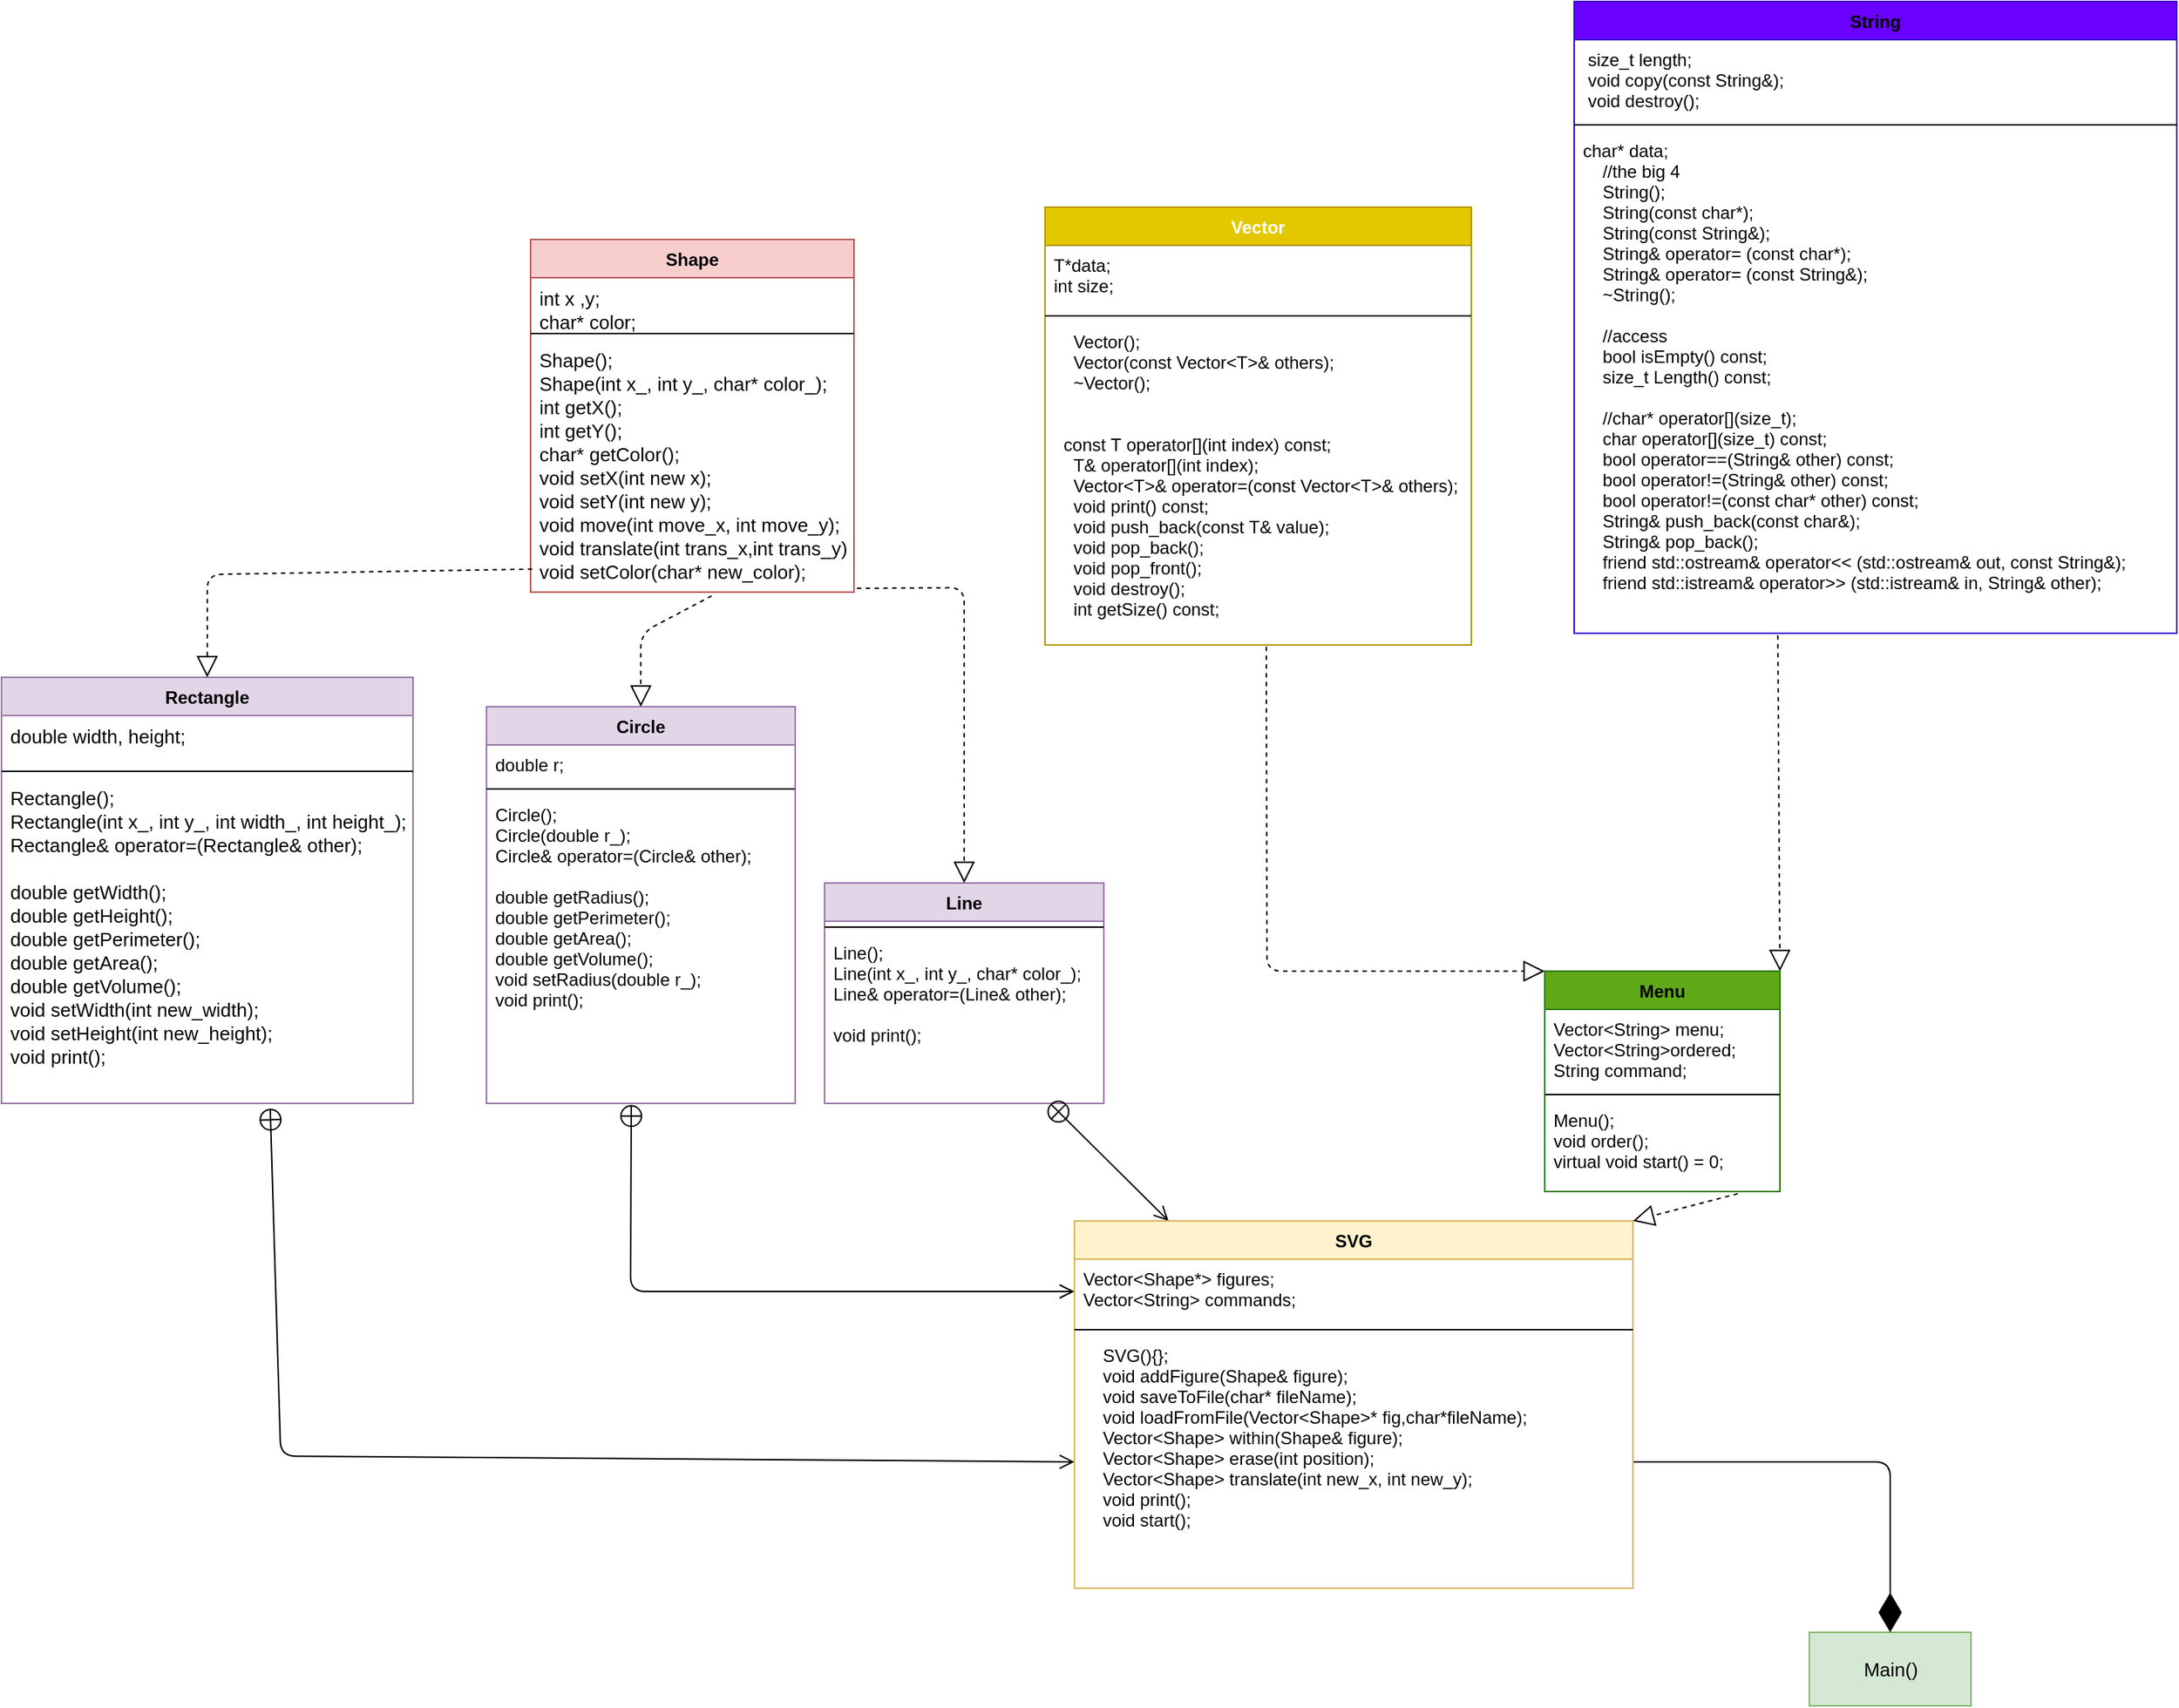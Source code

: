 <mxfile version="14.4.3" type="device"><diagram name="Page-1" id="c4acf3e9-155e-7222-9cf6-157b1a14988f"><mxGraphModel dx="2326" dy="1727" grid="1" gridSize="10" guides="1" tooltips="1" connect="1" arrows="1" fold="1" page="1" pageScale="1" pageWidth="850" pageHeight="1100" background="#ffffff" math="0" shadow="0"><root><mxCell id="0"/><mxCell id="1" parent="0"/><mxCell id="xQCyhwPW7TwULObzoVm9-6" value="Shape" style="swimlane;fontStyle=1;align=center;verticalAlign=top;childLayout=stackLayout;horizontal=1;startSize=26;horizontalStack=0;resizeParent=1;resizeParentMax=0;resizeLast=0;collapsible=1;marginBottom=0;fillColor=#f8cecc;strokeColor=#b85450;" parent="1" vertex="1"><mxGeometry x="260" y="62" width="220" height="240" as="geometry"/></mxCell><mxCell id="xQCyhwPW7TwULObzoVm9-7" value="int x ,y;&#10;char* color;&#10;&#10;" style="text;strokeColor=none;fillColor=none;align=left;verticalAlign=top;spacingLeft=4;spacingRight=4;overflow=hidden;rotatable=0;points=[[0,0.5],[1,0.5]];portConstraint=eastwest;fontSize=13;" parent="xQCyhwPW7TwULObzoVm9-6" vertex="1"><mxGeometry y="26" width="220" height="34" as="geometry"/></mxCell><mxCell id="xQCyhwPW7TwULObzoVm9-8" value="" style="line;strokeWidth=1;fillColor=none;align=left;verticalAlign=middle;spacingTop=-1;spacingLeft=3;spacingRight=3;rotatable=0;labelPosition=right;points=[];portConstraint=eastwest;" parent="xQCyhwPW7TwULObzoVm9-6" vertex="1"><mxGeometry y="60" width="220" height="8" as="geometry"/></mxCell><mxCell id="xQCyhwPW7TwULObzoVm9-9" value="Shape();&#10;Shape(int x_, int y_, char* color_);&#10;int getX();&#10;int getY();&#10;char* getColor();&#10;void setX(int new x);&#10;void setY(int new y);&#10;void move(int move_x, int move_y);&#10;void translate(int trans_x,int trans_y);&#10;void setColor(char* new_color);&#10;&#10;" style="text;strokeColor=none;fillColor=none;align=left;verticalAlign=top;spacingLeft=4;spacingRight=4;overflow=hidden;rotatable=0;points=[[0,0.5],[1,0.5]];portConstraint=eastwest;fontSize=13;" parent="xQCyhwPW7TwULObzoVm9-6" vertex="1"><mxGeometry y="68" width="220" height="172" as="geometry"/></mxCell><mxCell id="xQCyhwPW7TwULObzoVm9-10" value="Rectangle" style="swimlane;fontStyle=1;align=center;verticalAlign=top;childLayout=stackLayout;horizontal=1;startSize=26;horizontalStack=0;resizeParent=1;resizeParentMax=0;resizeLast=0;collapsible=1;marginBottom=0;fillColor=#e1d5e7;strokeColor=#9673a6;" parent="1" vertex="1"><mxGeometry x="-100" y="360" width="280" height="290" as="geometry"/></mxCell><mxCell id="xQCyhwPW7TwULObzoVm9-11" value="double width, height;" style="text;strokeColor=none;fillColor=none;align=left;verticalAlign=top;spacingLeft=4;spacingRight=4;overflow=hidden;rotatable=0;points=[[0,0.5],[1,0.5]];portConstraint=eastwest;fontSize=13;" parent="xQCyhwPW7TwULObzoVm9-10" vertex="1"><mxGeometry y="26" width="280" height="34" as="geometry"/></mxCell><mxCell id="xQCyhwPW7TwULObzoVm9-12" value="" style="line;strokeWidth=1;fillColor=none;align=left;verticalAlign=middle;spacingTop=-1;spacingLeft=3;spacingRight=3;rotatable=0;labelPosition=right;points=[];portConstraint=eastwest;" parent="xQCyhwPW7TwULObzoVm9-10" vertex="1"><mxGeometry y="60" width="280" height="8" as="geometry"/></mxCell><mxCell id="xQCyhwPW7TwULObzoVm9-13" value="Rectangle();&#10;Rectangle(int x_, int y_, int width_, int height_);&#10;Rectangle&amp; operator=(Rectangle&amp; other);&#10;&#10;double getWidth();&#10;double getHeight();&#10;double getPerimeter();&#10;double getArea();&#10;double getVolume();&#10;void setWidth(int new_width);&#10;void setHeight(int new_height);&#10;void print();&#10;&#10;" style="text;strokeColor=none;fillColor=none;align=left;verticalAlign=top;spacingLeft=4;spacingRight=4;overflow=hidden;rotatable=0;points=[[0,0.5],[1,0.5]];portConstraint=eastwest;fontSize=13;" parent="xQCyhwPW7TwULObzoVm9-10" vertex="1"><mxGeometry y="68" width="280" height="222" as="geometry"/></mxCell><mxCell id="xQCyhwPW7TwULObzoVm9-14" value="Circle" style="swimlane;fontStyle=1;align=center;verticalAlign=top;childLayout=stackLayout;horizontal=1;startSize=26;horizontalStack=0;resizeParent=1;resizeParentMax=0;resizeLast=0;collapsible=1;marginBottom=0;whiteSpace=wrap;fillColor=#e1d5e7;strokeColor=#9673a6;" parent="1" vertex="1"><mxGeometry x="230" y="380" width="210" height="270" as="geometry"/></mxCell><mxCell id="xQCyhwPW7TwULObzoVm9-15" value="double r;" style="text;strokeColor=none;fillColor=none;align=left;verticalAlign=top;spacingLeft=4;spacingRight=4;overflow=hidden;rotatable=0;points=[[0,0.5],[1,0.5]];portConstraint=eastwest;" parent="xQCyhwPW7TwULObzoVm9-14" vertex="1"><mxGeometry y="26" width="210" height="26" as="geometry"/></mxCell><mxCell id="xQCyhwPW7TwULObzoVm9-16" value="" style="line;strokeWidth=1;fillColor=none;align=left;verticalAlign=middle;spacingTop=-1;spacingLeft=3;spacingRight=3;rotatable=0;labelPosition=right;points=[];portConstraint=eastwest;" parent="xQCyhwPW7TwULObzoVm9-14" vertex="1"><mxGeometry y="52" width="210" height="8" as="geometry"/></mxCell><mxCell id="xQCyhwPW7TwULObzoVm9-17" value="Circle();&#10;Circle(double r_);&#10;Circle&amp; operator=(Circle&amp; other);&#10;&#10;double getRadius();&#10;double getPerimeter();&#10;double getArea();&#10;double getVolume();&#10;void setRadius(double r_);&#10;void print();" style="text;strokeColor=none;fillColor=none;align=left;verticalAlign=top;spacingLeft=4;spacingRight=4;overflow=hidden;rotatable=0;points=[[0,0.5],[1,0.5]];portConstraint=eastwest;" parent="xQCyhwPW7TwULObzoVm9-14" vertex="1"><mxGeometry y="60" width="210" height="210" as="geometry"/></mxCell><mxCell id="xQCyhwPW7TwULObzoVm9-18" value="Line" style="swimlane;fontStyle=1;align=center;verticalAlign=top;childLayout=stackLayout;horizontal=1;startSize=26;horizontalStack=0;resizeParent=1;resizeParentMax=0;resizeLast=0;collapsible=1;marginBottom=0;fillColor=#e1d5e7;strokeColor=#9673a6;" parent="1" vertex="1"><mxGeometry x="460" y="500" width="190" height="150" as="geometry"/></mxCell><mxCell id="xQCyhwPW7TwULObzoVm9-20" value="" style="line;strokeWidth=1;fillColor=none;align=left;verticalAlign=middle;spacingTop=-1;spacingLeft=3;spacingRight=3;rotatable=0;labelPosition=right;points=[];portConstraint=eastwest;" parent="xQCyhwPW7TwULObzoVm9-18" vertex="1"><mxGeometry y="26" width="190" height="8" as="geometry"/></mxCell><mxCell id="xQCyhwPW7TwULObzoVm9-21" value="Line();&#10;Line(int x_, int y_, char* color_);&#10;Line&amp; operator=(Line&amp; other);&#10;&#10;void print();&#10;&#10;" style="text;strokeColor=none;fillColor=none;align=left;verticalAlign=top;spacingLeft=4;spacingRight=4;overflow=hidden;rotatable=0;points=[[0,0.5],[1,0.5]];portConstraint=eastwest;" parent="xQCyhwPW7TwULObzoVm9-18" vertex="1"><mxGeometry y="34" width="190" height="116" as="geometry"/></mxCell><mxCell id="xQCyhwPW7TwULObzoVm9-24" value="" style="endArrow=block;dashed=1;endFill=0;endSize=12;html=1;entryX=0.5;entryY=0;entryDx=0;entryDy=0;exitX=1.009;exitY=0.985;exitDx=0;exitDy=0;exitPerimeter=0;" parent="1" source="xQCyhwPW7TwULObzoVm9-9" target="xQCyhwPW7TwULObzoVm9-18" edge="1"><mxGeometry width="160" relative="1" as="geometry"><mxPoint x="500" y="200" as="sourcePoint"/><mxPoint x="660" y="200" as="targetPoint"/><Array as="points"><mxPoint x="555" y="299"/></Array></mxGeometry></mxCell><mxCell id="xQCyhwPW7TwULObzoVm9-26" value="" style="endArrow=block;dashed=1;endFill=0;endSize=12;html=1;entryX=0.5;entryY=0;entryDx=0;entryDy=0;exitX=0.005;exitY=0.909;exitDx=0;exitDy=0;exitPerimeter=0;" parent="1" source="xQCyhwPW7TwULObzoVm9-9" target="xQCyhwPW7TwULObzoVm9-10" edge="1"><mxGeometry width="160" relative="1" as="geometry"><mxPoint x="340" y="440" as="sourcePoint"/><mxPoint x="500" y="440" as="targetPoint"/><Array as="points"><mxPoint x="40" y="290"/></Array></mxGeometry></mxCell><mxCell id="xQCyhwPW7TwULObzoVm9-27" value="" style="endArrow=block;dashed=1;endFill=0;endSize=12;html=1;entryX=0.5;entryY=0;entryDx=0;entryDy=0;exitX=0.56;exitY=1.015;exitDx=0;exitDy=0;exitPerimeter=0;" parent="1" source="xQCyhwPW7TwULObzoVm9-9" target="xQCyhwPW7TwULObzoVm9-14" edge="1"><mxGeometry width="160" relative="1" as="geometry"><mxPoint x="340" y="440" as="sourcePoint"/><mxPoint x="500" y="440" as="targetPoint"/><Array as="points"><mxPoint x="335" y="330"/></Array></mxGeometry></mxCell><mxCell id="xQCyhwPW7TwULObzoVm9-37" value="" style="endArrow=open;startArrow=circlePlus;endFill=0;startFill=0;endSize=8;html=1;fontSize=13;exitX=0.653;exitY=1.014;exitDx=0;exitDy=0;exitPerimeter=0;entryX=0;entryY=0.5;entryDx=0;entryDy=0;" parent="1" source="xQCyhwPW7TwULObzoVm9-13" target="d7LhlIihx8d_oR4Ujpx7-16" edge="1"><mxGeometry width="160" relative="1" as="geometry"><mxPoint x="340" y="730" as="sourcePoint"/><mxPoint x="340" y="710" as="targetPoint"/><Array as="points"><mxPoint x="90" y="890"/></Array></mxGeometry></mxCell><mxCell id="xQCyhwPW7TwULObzoVm9-38" value="" style="endArrow=open;startArrow=circlePlus;endFill=0;startFill=0;endSize=8;html=1;fontSize=13;exitX=0.469;exitY=1.003;exitDx=0;exitDy=0;exitPerimeter=0;entryX=0;entryY=0.5;entryDx=0;entryDy=0;" parent="1" source="xQCyhwPW7TwULObzoVm9-17" target="d7LhlIihx8d_oR4Ujpx7-14" edge="1"><mxGeometry width="160" relative="1" as="geometry"><mxPoint x="340" y="730" as="sourcePoint"/><mxPoint x="420" y="710" as="targetPoint"/><Array as="points"><mxPoint x="328" y="778"/></Array></mxGeometry></mxCell><mxCell id="xQCyhwPW7TwULObzoVm9-39" value="" style="endArrow=open;startArrow=circlePlus;endFill=0;startFill=0;endSize=8;html=1;fontSize=13;" parent="1" target="d7LhlIihx8d_oR4Ujpx7-13" edge="1" source="xQCyhwPW7TwULObzoVm9-21"><mxGeometry width="160" relative="1" as="geometry"><mxPoint x="676" y="482" as="sourcePoint"/><mxPoint x="500" y="710" as="targetPoint"/></mxGeometry></mxCell><mxCell id="xQCyhwPW7TwULObzoVm9-41" value="Main()" style="html=1;fontSize=13;fillColor=#d5e8d4;strokeColor=#82b366;" parent="1" vertex="1"><mxGeometry x="1130" y="1010" width="110" height="50" as="geometry"/></mxCell><mxCell id="xQCyhwPW7TwULObzoVm9-43" value="" style="endArrow=diamondThin;endFill=1;endSize=24;html=1;fontSize=13;entryX=0.5;entryY=0;entryDx=0;entryDy=0;exitX=1;exitY=0.5;exitDx=0;exitDy=0;" parent="1" source="d7LhlIihx8d_oR4Ujpx7-16" target="xQCyhwPW7TwULObzoVm9-41" edge="1"><mxGeometry width="160" relative="1" as="geometry"><mxPoint x="422.853" y="930" as="sourcePoint"/><mxPoint x="500" y="1030" as="targetPoint"/><Array as="points"><mxPoint x="1185" y="894"/></Array></mxGeometry></mxCell><mxCell id="d7LhlIihx8d_oR4Ujpx7-1" value="String" style="swimlane;fontStyle=1;align=center;verticalAlign=top;childLayout=stackLayout;horizontal=1;startSize=26;horizontalStack=0;resizeParent=1;resizeParentMax=0;resizeLast=0;collapsible=1;marginBottom=0;fillColor=#6a00ff;strokeColor=#3700CC;" vertex="1" parent="1"><mxGeometry x="970" y="-100" width="410" height="430" as="geometry"/></mxCell><mxCell id="d7LhlIihx8d_oR4Ujpx7-2" value=" size_t length;&#10; void copy(const String&amp;);&#10; void destroy();" style="text;strokeColor=none;fillColor=none;align=left;verticalAlign=top;spacingLeft=4;spacingRight=4;overflow=hidden;rotatable=0;points=[[0,0.5],[1,0.5]];portConstraint=eastwest;" vertex="1" parent="d7LhlIihx8d_oR4Ujpx7-1"><mxGeometry y="26" width="410" height="54" as="geometry"/></mxCell><mxCell id="d7LhlIihx8d_oR4Ujpx7-3" value="" style="line;strokeWidth=1;fillColor=none;align=left;verticalAlign=middle;spacingTop=-1;spacingLeft=3;spacingRight=3;rotatable=0;labelPosition=right;points=[];portConstraint=eastwest;" vertex="1" parent="d7LhlIihx8d_oR4Ujpx7-1"><mxGeometry y="80" width="410" height="8" as="geometry"/></mxCell><mxCell id="d7LhlIihx8d_oR4Ujpx7-4" value="char* data;&#10;    //the big 4&#10;    String();&#10;    String(const char*);&#10;    String(const String&amp;);&#10;    String&amp; operator= (const char*);&#10;    String&amp; operator= (const String&amp;);&#10;    ~String();&#10; &#10;    //access&#10;    bool isEmpty() const;&#10;    size_t Length() const;&#10;   &#10;    //char* operator[](size_t);&#10;    char operator[](size_t) const;&#10;    bool operator==(String&amp; other) const;&#10;    bool operator!=(String&amp; other) const;&#10;    bool operator!=(const char* other) const;&#10;    String&amp; push_back(const char&amp;);&#10;    String&amp; pop_back();&#10;    friend std::ostream&amp; operator&lt;&lt; (std::ostream&amp; out, const String&amp;);&#10;    friend std::istream&amp; operator&gt;&gt; (std::istream&amp; in, String&amp; other);" style="text;strokeColor=none;fillColor=none;align=left;verticalAlign=top;spacingLeft=4;spacingRight=4;overflow=hidden;rotatable=0;points=[[0,0.5],[1,0.5]];portConstraint=eastwest;" vertex="1" parent="d7LhlIihx8d_oR4Ujpx7-1"><mxGeometry y="88" width="410" height="342" as="geometry"/></mxCell><mxCell id="d7LhlIihx8d_oR4Ujpx7-13" value="SVG" style="swimlane;fontStyle=1;align=center;verticalAlign=top;childLayout=stackLayout;horizontal=1;startSize=26;horizontalStack=0;resizeParent=1;resizeParentMax=0;resizeLast=0;collapsible=1;marginBottom=0;fillColor=#fff2cc;strokeColor=#d6b656;" vertex="1" parent="1"><mxGeometry x="630" y="730" width="380" height="250" as="geometry"/></mxCell><mxCell id="d7LhlIihx8d_oR4Ujpx7-14" value="Vector&lt;Shape*&gt; figures;&#10;Vector&lt;String&gt; commands;" style="text;strokeColor=none;fillColor=none;align=left;verticalAlign=top;spacingLeft=4;spacingRight=4;overflow=hidden;rotatable=0;points=[[0,0.5],[1,0.5]];portConstraint=eastwest;" vertex="1" parent="d7LhlIihx8d_oR4Ujpx7-13"><mxGeometry y="26" width="380" height="44" as="geometry"/></mxCell><mxCell id="d7LhlIihx8d_oR4Ujpx7-15" value="" style="line;strokeWidth=1;fillColor=none;align=left;verticalAlign=middle;spacingTop=-1;spacingLeft=3;spacingRight=3;rotatable=0;labelPosition=right;points=[];portConstraint=eastwest;" vertex="1" parent="d7LhlIihx8d_oR4Ujpx7-13"><mxGeometry y="70" width="380" height="8" as="geometry"/></mxCell><mxCell id="d7LhlIihx8d_oR4Ujpx7-16" value="    SVG(){};&#10;    void addFigure(Shape&amp; figure);&#10;    void saveToFile(char* fileName);&#10;    void loadFromFile(Vector&lt;Shape&gt;* fig,char*fileName);&#10;    Vector&lt;Shape&gt; within(Shape&amp; figure);&#10;    Vector&lt;Shape&gt; erase(int position);&#10;    Vector&lt;Shape&gt; translate(int new_x, int new_y);&#10;    void print();&#10;    void start();" style="text;strokeColor=none;fillColor=none;align=left;verticalAlign=top;spacingLeft=4;spacingRight=4;overflow=hidden;rotatable=0;points=[[0,0.5],[1,0.5]];portConstraint=eastwest;" vertex="1" parent="d7LhlIihx8d_oR4Ujpx7-13"><mxGeometry y="78" width="380" height="172" as="geometry"/></mxCell><mxCell id="d7LhlIihx8d_oR4Ujpx7-17" value="" style="endArrow=block;dashed=1;endFill=0;endSize=12;html=1;fontColor=#000000;entryX=1;entryY=0;entryDx=0;entryDy=0;exitX=0.338;exitY=1.004;exitDx=0;exitDy=0;exitPerimeter=0;" edge="1" parent="1" source="d7LhlIihx8d_oR4Ujpx7-4" target="d7LhlIihx8d_oR4Ujpx7-9"><mxGeometry width="160" relative="1" as="geometry"><mxPoint x="340" y="410" as="sourcePoint"/><mxPoint x="500" y="410" as="targetPoint"/></mxGeometry></mxCell><mxCell id="d7LhlIihx8d_oR4Ujpx7-18" value="" style="endArrow=block;dashed=1;endFill=0;endSize=12;html=1;fontColor=#000000;exitX=0.519;exitY=1.005;exitDx=0;exitDy=0;exitPerimeter=0;entryX=0;entryY=0;entryDx=0;entryDy=0;" edge="1" parent="1" source="d7LhlIihx8d_oR4Ujpx7-25" target="d7LhlIihx8d_oR4Ujpx7-9"><mxGeometry width="160" relative="1" as="geometry"><mxPoint x="598.7" y="275.404" as="sourcePoint"/><mxPoint x="500" y="410" as="targetPoint"/><Array as="points"><mxPoint x="761" y="560"/></Array></mxGeometry></mxCell><mxCell id="d7LhlIihx8d_oR4Ujpx7-9" value="Menu" style="swimlane;fontStyle=1;align=center;verticalAlign=top;childLayout=stackLayout;horizontal=1;startSize=26;horizontalStack=0;resizeParent=1;resizeParentMax=0;resizeLast=0;collapsible=1;marginBottom=0;fillColor=#60a917;strokeColor=#2D7600;" vertex="1" parent="1"><mxGeometry x="950" y="560" width="160" height="150" as="geometry"/></mxCell><mxCell id="d7LhlIihx8d_oR4Ujpx7-10" value="Vector&lt;String&gt; menu;&#10;Vector&lt;String&gt;ordered;&#10;String command;" style="text;strokeColor=none;fillColor=none;align=left;verticalAlign=top;spacingLeft=4;spacingRight=4;overflow=hidden;rotatable=0;points=[[0,0.5],[1,0.5]];portConstraint=eastwest;" vertex="1" parent="d7LhlIihx8d_oR4Ujpx7-9"><mxGeometry y="26" width="160" height="54" as="geometry"/></mxCell><mxCell id="d7LhlIihx8d_oR4Ujpx7-11" value="" style="line;strokeWidth=1;fillColor=none;align=left;verticalAlign=middle;spacingTop=-1;spacingLeft=3;spacingRight=3;rotatable=0;labelPosition=right;points=[];portConstraint=eastwest;" vertex="1" parent="d7LhlIihx8d_oR4Ujpx7-9"><mxGeometry y="80" width="160" height="8" as="geometry"/></mxCell><mxCell id="d7LhlIihx8d_oR4Ujpx7-12" value="Menu();&#10;void order();&#10;virtual void start() = 0;" style="text;strokeColor=none;fillColor=none;align=left;verticalAlign=top;spacingLeft=4;spacingRight=4;overflow=hidden;rotatable=0;points=[[0,0.5],[1,0.5]];portConstraint=eastwest;" vertex="1" parent="d7LhlIihx8d_oR4Ujpx7-9"><mxGeometry y="88" width="160" height="62" as="geometry"/></mxCell><mxCell id="d7LhlIihx8d_oR4Ujpx7-21" value="" style="endArrow=block;dashed=1;endFill=0;endSize=12;html=1;fontColor=#000000;exitX=0.821;exitY=1.023;exitDx=0;exitDy=0;exitPerimeter=0;entryX=1;entryY=0;entryDx=0;entryDy=0;" edge="1" parent="1" source="d7LhlIihx8d_oR4Ujpx7-12" target="d7LhlIihx8d_oR4Ujpx7-13"><mxGeometry width="160" relative="1" as="geometry"><mxPoint x="330" y="610" as="sourcePoint"/><mxPoint x="490" y="610" as="targetPoint"/></mxGeometry></mxCell><mxCell id="d7LhlIihx8d_oR4Ujpx7-22" value="Vector" style="swimlane;fontStyle=1;align=center;verticalAlign=top;childLayout=stackLayout;horizontal=1;startSize=26;horizontalStack=0;resizeParent=1;resizeParentMax=0;resizeLast=0;collapsible=1;marginBottom=0;fontColor=#ffffff;fillColor=#e3c800;strokeColor=#B09500;" vertex="1" parent="1"><mxGeometry x="610" y="40" width="290" height="298" as="geometry"/></mxCell><mxCell id="d7LhlIihx8d_oR4Ujpx7-23" value="T*data;&#10;int size;" style="text;strokeColor=none;fillColor=none;align=left;verticalAlign=top;spacingLeft=4;spacingRight=4;overflow=hidden;rotatable=0;points=[[0,0.5],[1,0.5]];portConstraint=eastwest;" vertex="1" parent="d7LhlIihx8d_oR4Ujpx7-22"><mxGeometry y="26" width="290" height="44" as="geometry"/></mxCell><mxCell id="d7LhlIihx8d_oR4Ujpx7-24" value="" style="line;strokeWidth=1;fillColor=none;align=left;verticalAlign=middle;spacingTop=-1;spacingLeft=3;spacingRight=3;rotatable=0;labelPosition=right;points=[];portConstraint=eastwest;" vertex="1" parent="d7LhlIihx8d_oR4Ujpx7-22"><mxGeometry y="70" width="290" height="8" as="geometry"/></mxCell><mxCell id="d7LhlIihx8d_oR4Ujpx7-25" value="    Vector();&#10;    Vector(const Vector&lt;T&gt;&amp; others);&#10;    ~Vector();&#10;    &#10;    &#10;  const T operator[](int index) const;&#10;    T&amp; operator[](int index);&#10;    Vector&lt;T&gt;&amp; operator=(const Vector&lt;T&gt;&amp; others);&#10;    void print() const;&#10;    void push_back(const T&amp; value);&#10;    void pop_back();&#10;    void pop_front();&#10;    void destroy();&#10;    int getSize() const;" style="text;strokeColor=none;fillColor=none;align=left;verticalAlign=top;spacingLeft=4;spacingRight=4;overflow=hidden;rotatable=0;points=[[0,0.5],[1,0.5]];portConstraint=eastwest;" vertex="1" parent="d7LhlIihx8d_oR4Ujpx7-22"><mxGeometry y="78" width="290" height="220" as="geometry"/></mxCell></root></mxGraphModel></diagram></mxfile>